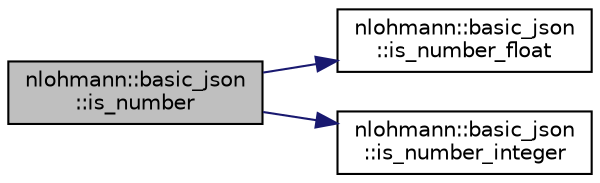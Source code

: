 digraph "nlohmann::basic_json::is_number"
{
 // LATEX_PDF_SIZE
  edge [fontname="Helvetica",fontsize="10",labelfontname="Helvetica",labelfontsize="10"];
  node [fontname="Helvetica",fontsize="10",shape=record];
  rankdir="LR";
  Node1 [label="nlohmann::basic_json\l::is_number",height=0.2,width=0.4,color="black", fillcolor="grey75", style="filled", fontcolor="black",tooltip="return whether value is a number"];
  Node1 -> Node2 [color="midnightblue",fontsize="10",style="solid",fontname="Helvetica"];
  Node2 [label="nlohmann::basic_json\l::is_number_float",height=0.2,width=0.4,color="black", fillcolor="white", style="filled",URL="$classnlohmann_1_1basic__json.html#a116cdb9300b56519fc9cf756609296cb",tooltip="return whether value is a floating-point number"];
  Node1 -> Node3 [color="midnightblue",fontsize="10",style="solid",fontname="Helvetica"];
  Node3 [label="nlohmann::basic_json\l::is_number_integer",height=0.2,width=0.4,color="black", fillcolor="white", style="filled",URL="$classnlohmann_1_1basic__json.html#ac4b4acf2c0ad075c0dc125a65c102362",tooltip="return whether value is an integer number"];
}
